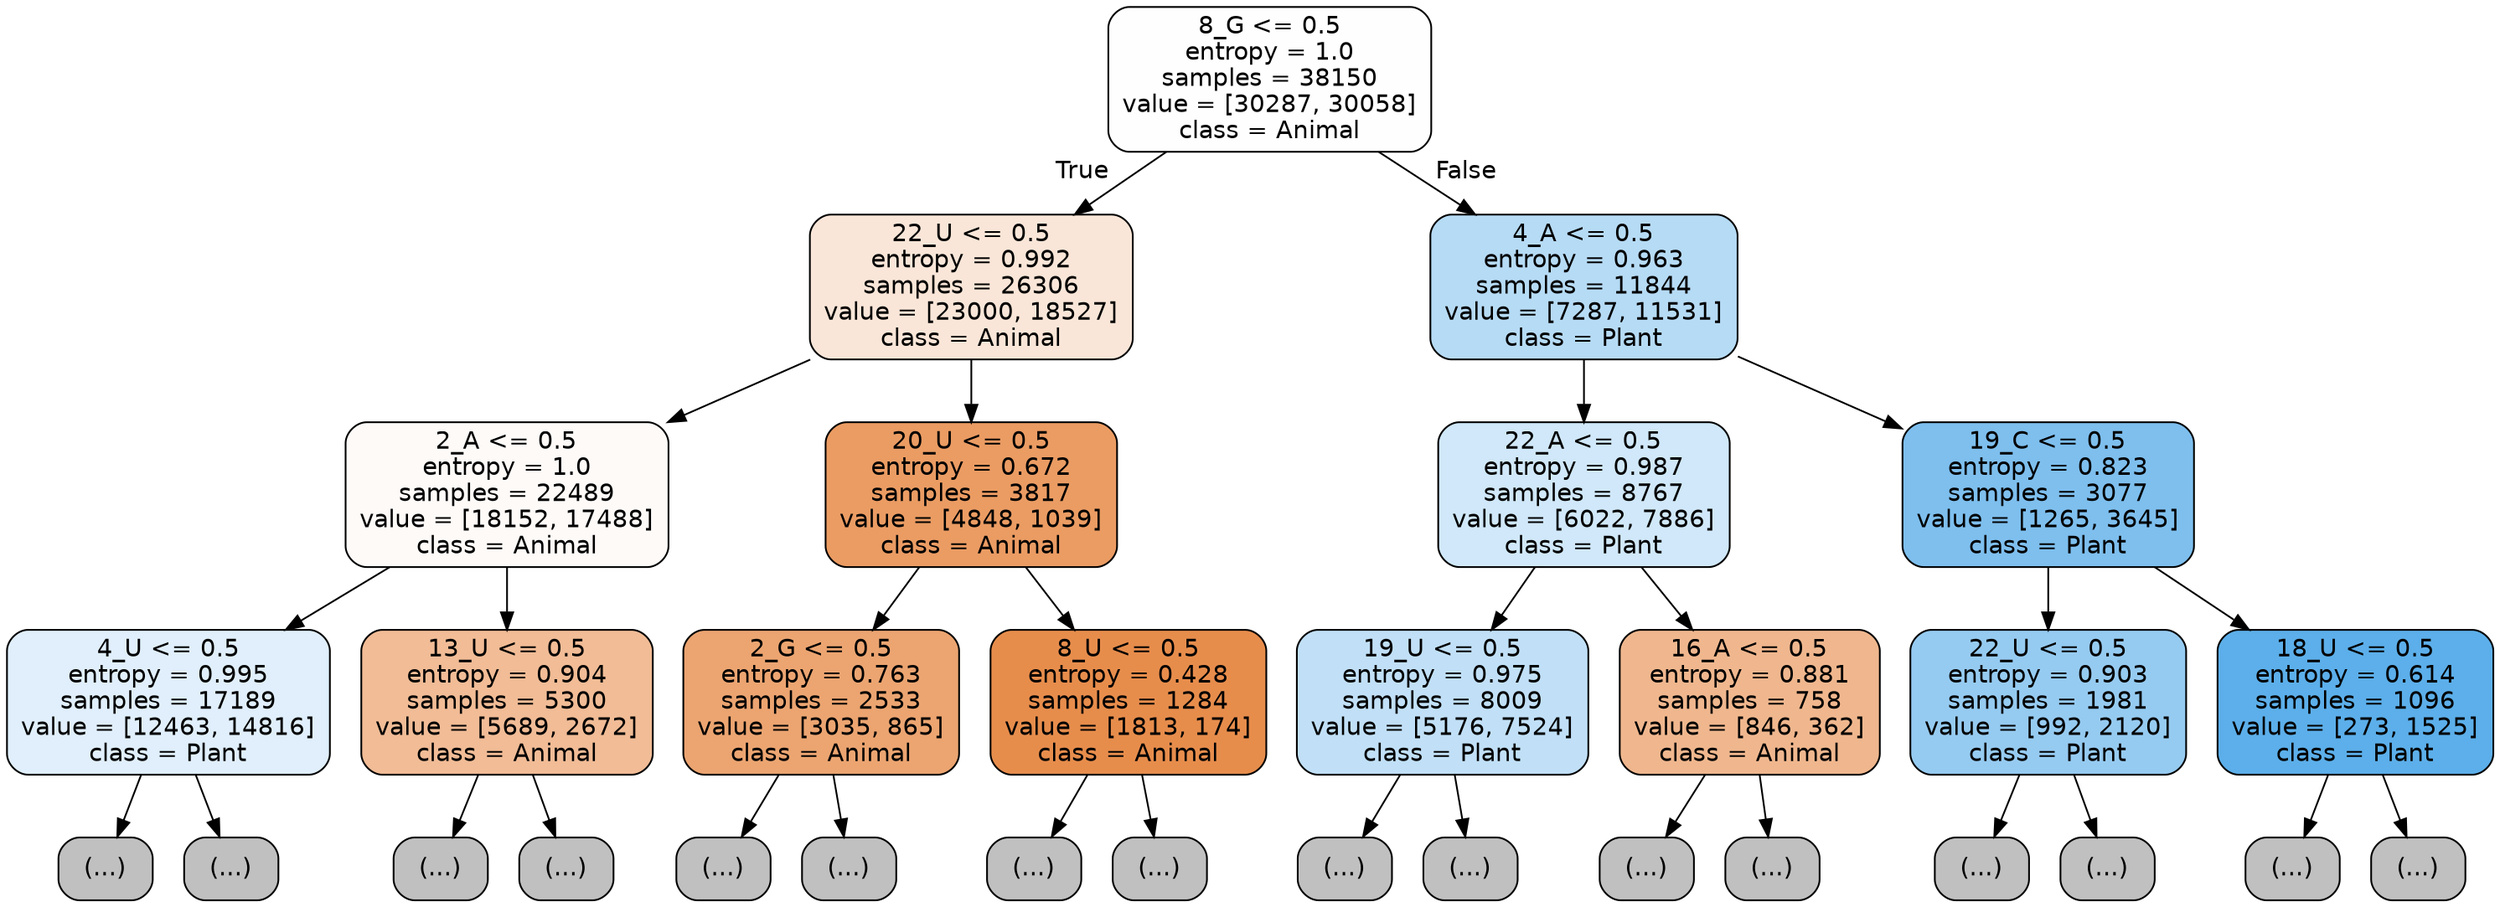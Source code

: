 digraph Tree {
node [shape=box, style="filled, rounded", color="black", fontname="helvetica"] ;
edge [fontname="helvetica"] ;
0 [label="8_G <= 0.5\nentropy = 1.0\nsamples = 38150\nvalue = [30287, 30058]\nclass = Animal", fillcolor="#fffefe"] ;
1 [label="22_U <= 0.5\nentropy = 0.992\nsamples = 26306\nvalue = [23000, 18527]\nclass = Animal", fillcolor="#fae6d8"] ;
0 -> 1 [labeldistance=2.5, labelangle=45, headlabel="True"] ;
2 [label="2_A <= 0.5\nentropy = 1.0\nsamples = 22489\nvalue = [18152, 17488]\nclass = Animal", fillcolor="#fefaf8"] ;
1 -> 2 ;
3 [label="4_U <= 0.5\nentropy = 0.995\nsamples = 17189\nvalue = [12463, 14816]\nclass = Plant", fillcolor="#e0effb"] ;
2 -> 3 ;
4 [label="(...)", fillcolor="#C0C0C0"] ;
3 -> 4 ;
5967 [label="(...)", fillcolor="#C0C0C0"] ;
3 -> 5967 ;
7916 [label="13_U <= 0.5\nentropy = 0.904\nsamples = 5300\nvalue = [5689, 2672]\nclass = Animal", fillcolor="#f1bc96"] ;
2 -> 7916 ;
7917 [label="(...)", fillcolor="#C0C0C0"] ;
7916 -> 7917 ;
9812 [label="(...)", fillcolor="#C0C0C0"] ;
7916 -> 9812 ;
10627 [label="20_U <= 0.5\nentropy = 0.672\nsamples = 3817\nvalue = [4848, 1039]\nclass = Animal", fillcolor="#eb9c63"] ;
1 -> 10627 ;
10628 [label="2_G <= 0.5\nentropy = 0.763\nsamples = 2533\nvalue = [3035, 865]\nclass = Animal", fillcolor="#eca571"] ;
10627 -> 10628 ;
10629 [label="(...)", fillcolor="#C0C0C0"] ;
10628 -> 10629 ;
11410 [label="(...)", fillcolor="#C0C0C0"] ;
10628 -> 11410 ;
11695 [label="8_U <= 0.5\nentropy = 0.428\nsamples = 1284\nvalue = [1813, 174]\nclass = Animal", fillcolor="#e78d4c"] ;
10627 -> 11695 ;
11696 [label="(...)", fillcolor="#C0C0C0"] ;
11695 -> 11696 ;
11917 [label="(...)", fillcolor="#C0C0C0"] ;
11695 -> 11917 ;
12032 [label="4_A <= 0.5\nentropy = 0.963\nsamples = 11844\nvalue = [7287, 11531]\nclass = Plant", fillcolor="#b6dbf5"] ;
0 -> 12032 [labeldistance=2.5, labelangle=-45, headlabel="False"] ;
12033 [label="22_A <= 0.5\nentropy = 0.987\nsamples = 8767\nvalue = [6022, 7886]\nclass = Plant", fillcolor="#d0e8f9"] ;
12032 -> 12033 ;
12034 [label="19_U <= 0.5\nentropy = 0.975\nsamples = 8009\nvalue = [5176, 7524]\nclass = Plant", fillcolor="#c1e0f7"] ;
12033 -> 12034 ;
12035 [label="(...)", fillcolor="#C0C0C0"] ;
12034 -> 12035 ;
14222 [label="(...)", fillcolor="#C0C0C0"] ;
12034 -> 14222 ;
15003 [label="16_A <= 0.5\nentropy = 0.881\nsamples = 758\nvalue = [846, 362]\nclass = Animal", fillcolor="#f0b78e"] ;
12033 -> 15003 ;
15004 [label="(...)", fillcolor="#C0C0C0"] ;
15003 -> 15004 ;
15281 [label="(...)", fillcolor="#C0C0C0"] ;
15003 -> 15281 ;
15406 [label="19_C <= 0.5\nentropy = 0.823\nsamples = 3077\nvalue = [1265, 3645]\nclass = Plant", fillcolor="#7ebfee"] ;
12032 -> 15406 ;
15407 [label="22_U <= 0.5\nentropy = 0.903\nsamples = 1981\nvalue = [992, 2120]\nclass = Plant", fillcolor="#96cbf1"] ;
15406 -> 15407 ;
15408 [label="(...)", fillcolor="#C0C0C0"] ;
15407 -> 15408 ;
16109 [label="(...)", fillcolor="#C0C0C0"] ;
15407 -> 16109 ;
16202 [label="18_U <= 0.5\nentropy = 0.614\nsamples = 1096\nvalue = [273, 1525]\nclass = Plant", fillcolor="#5cafea"] ;
15406 -> 16202 ;
16203 [label="(...)", fillcolor="#C0C0C0"] ;
16202 -> 16203 ;
16350 [label="(...)", fillcolor="#C0C0C0"] ;
16202 -> 16350 ;
}